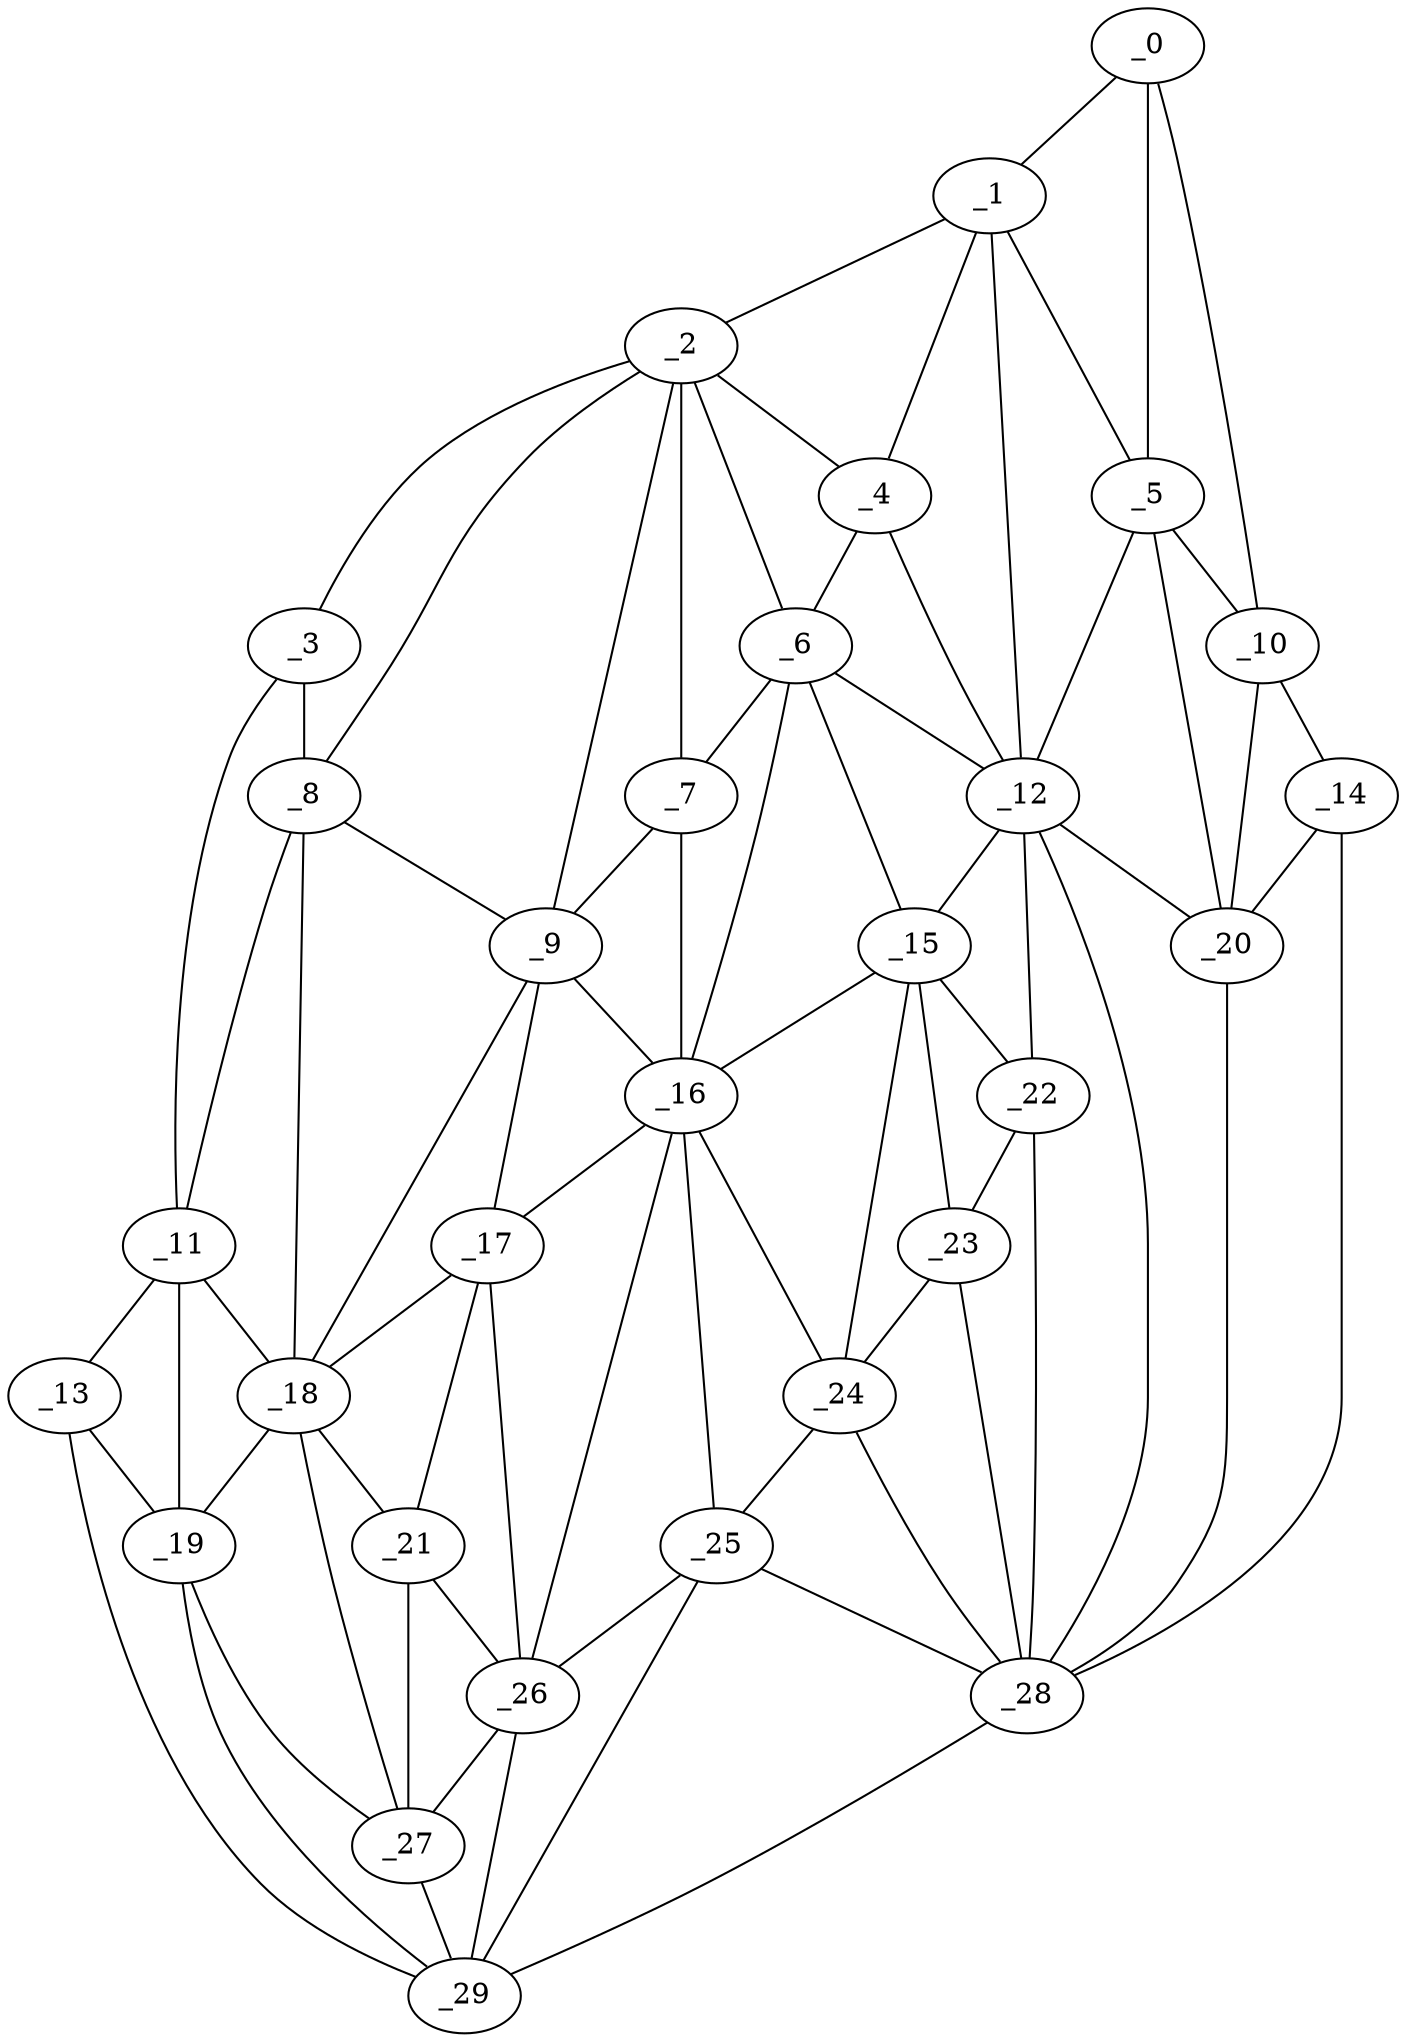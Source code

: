 graph "obj92__60.gxl" {
	_0	 [x=40,
		y=41];
	_1	 [x=40,
		y=56];
	_0 -- _1	 [valence=1];
	_5	 [x=46,
		y=35];
	_0 -- _5	 [valence=1];
	_10	 [x=50,
		y=7];
	_0 -- _10	 [valence=1];
	_2	 [x=40,
		y=92];
	_1 -- _2	 [valence=1];
	_4	 [x=43,
		y=73];
	_1 -- _4	 [valence=1];
	_1 -- _5	 [valence=2];
	_12	 [x=75,
		y=55];
	_1 -- _12	 [valence=1];
	_3	 [x=40,
		y=103];
	_2 -- _3	 [valence=1];
	_2 -- _4	 [valence=2];
	_6	 [x=46,
		y=77];
	_2 -- _6	 [valence=2];
	_7	 [x=46,
		y=87];
	_2 -- _7	 [valence=1];
	_8	 [x=46,
		y=101];
	_2 -- _8	 [valence=1];
	_9	 [x=48,
		y=92];
	_2 -- _9	 [valence=2];
	_3 -- _8	 [valence=2];
	_11	 [x=63,
		y=120];
	_3 -- _11	 [valence=1];
	_4 -- _6	 [valence=1];
	_4 -- _12	 [valence=2];
	_5 -- _10	 [valence=1];
	_5 -- _12	 [valence=2];
	_20	 [x=83,
		y=33];
	_5 -- _20	 [valence=1];
	_6 -- _7	 [valence=1];
	_6 -- _12	 [valence=2];
	_15	 [x=80,
		y=68];
	_6 -- _15	 [valence=2];
	_16	 [x=80,
		y=81];
	_6 -- _16	 [valence=2];
	_7 -- _9	 [valence=2];
	_7 -- _16	 [valence=2];
	_8 -- _9	 [valence=2];
	_8 -- _11	 [valence=2];
	_18	 [x=80,
		y=99];
	_8 -- _18	 [valence=2];
	_9 -- _16	 [valence=2];
	_17	 [x=80,
		y=93];
	_9 -- _17	 [valence=2];
	_9 -- _18	 [valence=2];
	_14	 [x=79,
		y=7];
	_10 -- _14	 [valence=1];
	_10 -- _20	 [valence=2];
	_13	 [x=78,
		y=124];
	_11 -- _13	 [valence=1];
	_11 -- _18	 [valence=1];
	_19	 [x=80,
		y=111];
	_11 -- _19	 [valence=2];
	_12 -- _15	 [valence=1];
	_12 -- _20	 [valence=2];
	_22	 [x=88,
		y=60];
	_12 -- _22	 [valence=1];
	_28	 [x=90,
		y=40];
	_12 -- _28	 [valence=1];
	_13 -- _19	 [valence=1];
	_29	 [x=90,
		y=119];
	_13 -- _29	 [valence=1];
	_14 -- _20	 [valence=2];
	_14 -- _28	 [valence=1];
	_15 -- _16	 [valence=1];
	_15 -- _22	 [valence=2];
	_23	 [x=88,
		y=64];
	_15 -- _23	 [valence=2];
	_24	 [x=88,
		y=71];
	_15 -- _24	 [valence=2];
	_16 -- _17	 [valence=2];
	_16 -- _24	 [valence=2];
	_25	 [x=88,
		y=78];
	_16 -- _25	 [valence=2];
	_26	 [x=88,
		y=91];
	_16 -- _26	 [valence=1];
	_17 -- _18	 [valence=2];
	_21	 [x=87,
		y=98];
	_17 -- _21	 [valence=1];
	_17 -- _26	 [valence=2];
	_18 -- _19	 [valence=2];
	_18 -- _21	 [valence=2];
	_27	 [x=88,
		y=107];
	_18 -- _27	 [valence=2];
	_19 -- _27	 [valence=2];
	_19 -- _29	 [valence=2];
	_20 -- _28	 [valence=2];
	_21 -- _26	 [valence=2];
	_21 -- _27	 [valence=1];
	_22 -- _23	 [valence=2];
	_22 -- _28	 [valence=1];
	_23 -- _24	 [valence=2];
	_23 -- _28	 [valence=2];
	_24 -- _25	 [valence=2];
	_24 -- _28	 [valence=1];
	_25 -- _26	 [valence=2];
	_25 -- _28	 [valence=1];
	_25 -- _29	 [valence=2];
	_26 -- _27	 [valence=2];
	_26 -- _29	 [valence=1];
	_27 -- _29	 [valence=2];
	_28 -- _29	 [valence=1];
}
